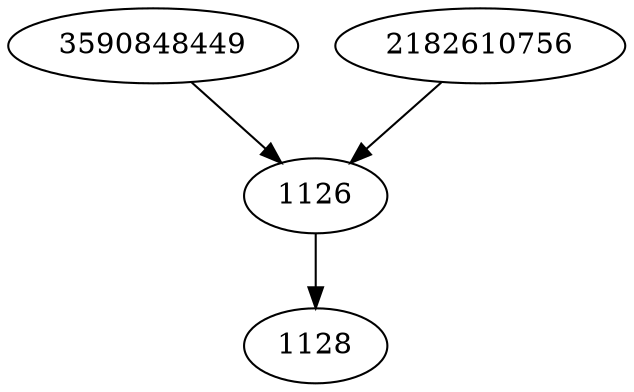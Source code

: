 strict digraph  {
1128;
3590848449;
2182610756;
1126;
3590848449 -> 1126;
2182610756 -> 1126;
1126 -> 1128;
}
